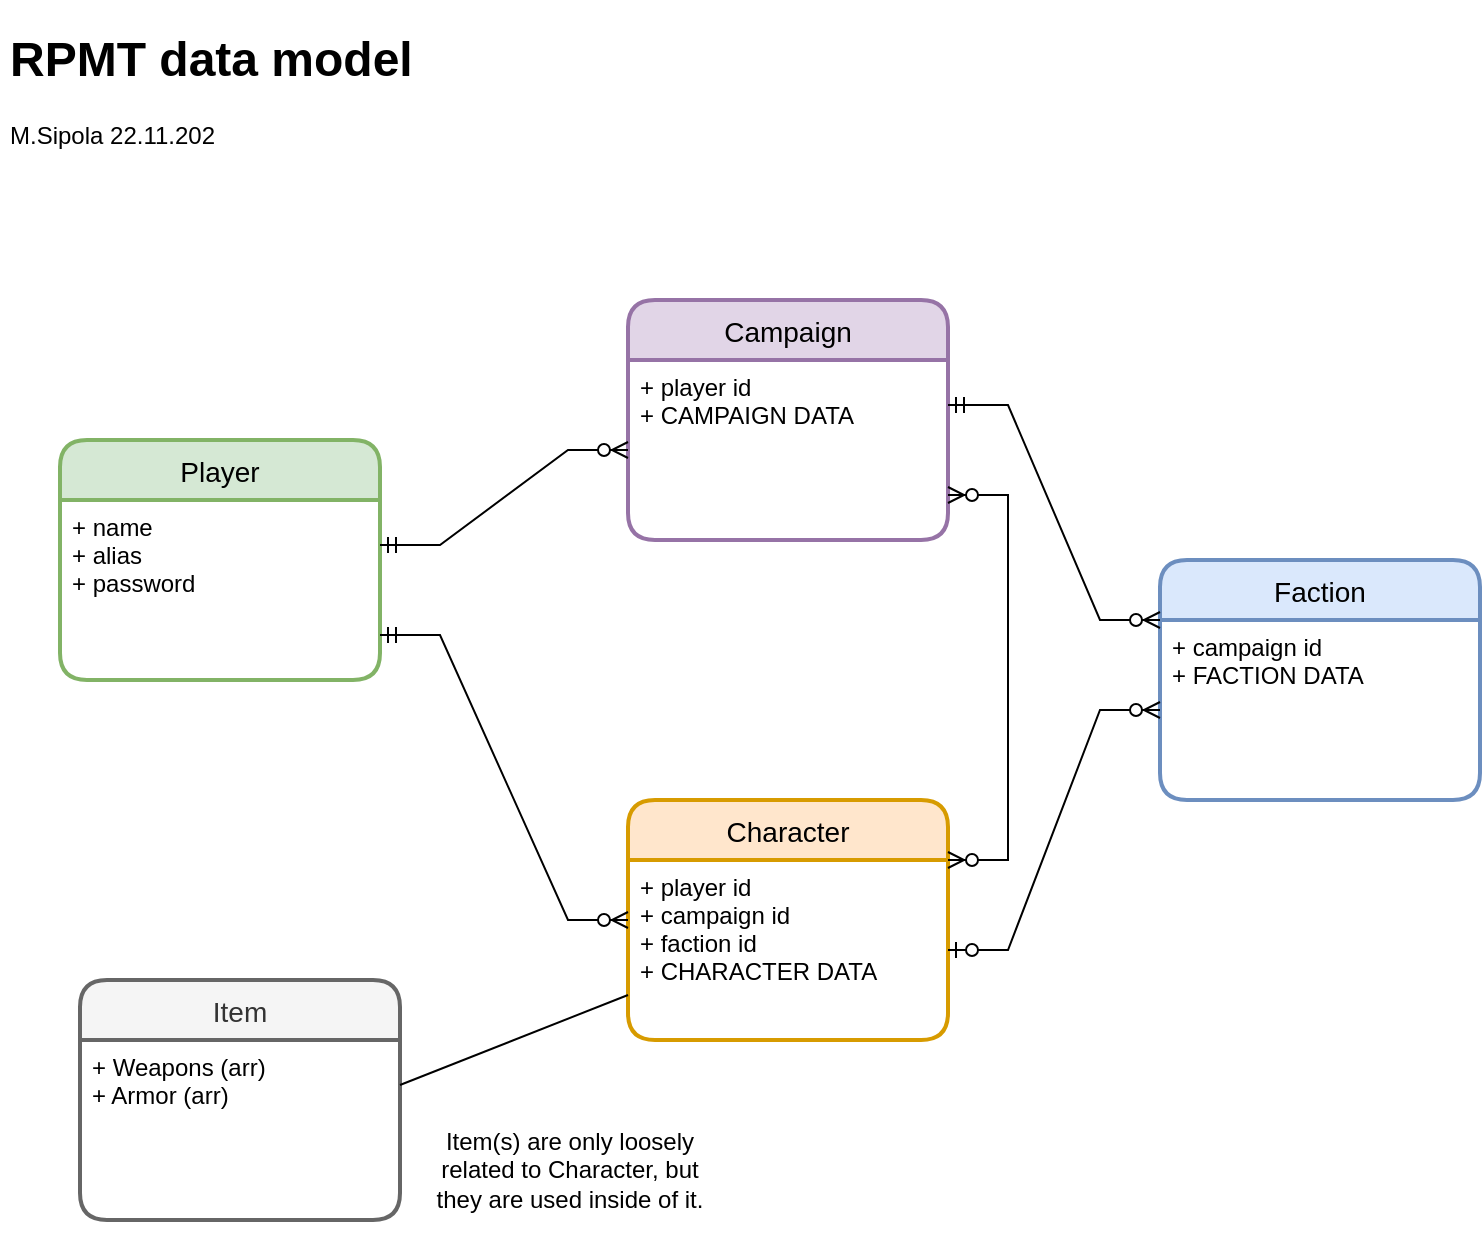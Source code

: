 <mxfile version="20.5.3" type="device"><diagram id="lduUcKleizrsMA88EMHk" name="Page-1"><mxGraphModel dx="782" dy="376" grid="1" gridSize="10" guides="1" tooltips="1" connect="1" arrows="1" fold="1" page="1" pageScale="1" pageWidth="827" pageHeight="1169" math="0" shadow="0"><root><mxCell id="0"/><mxCell id="1" parent="0"/><mxCell id="_LFFSHgpoTRW448dxj3p-1" value="Player" style="swimlane;childLayout=stackLayout;horizontal=1;startSize=30;horizontalStack=0;rounded=1;fontSize=14;fontStyle=0;strokeWidth=2;resizeParent=0;resizeLast=1;shadow=0;dashed=0;align=center;fillColor=#d5e8d4;strokeColor=#82b366;" parent="1" vertex="1"><mxGeometry x="50" y="220" width="160" height="120" as="geometry"/></mxCell><mxCell id="_LFFSHgpoTRW448dxj3p-2" value="+ name&#10;+ alias&#10;+ password" style="align=left;strokeColor=none;fillColor=none;spacingLeft=4;fontSize=12;verticalAlign=top;resizable=0;rotatable=0;part=1;" parent="_LFFSHgpoTRW448dxj3p-1" vertex="1"><mxGeometry y="30" width="160" height="90" as="geometry"/></mxCell><mxCell id="_LFFSHgpoTRW448dxj3p-3" value="Campaign" style="swimlane;childLayout=stackLayout;horizontal=1;startSize=30;horizontalStack=0;rounded=1;fontSize=14;fontStyle=0;strokeWidth=2;resizeParent=0;resizeLast=1;shadow=0;dashed=0;align=center;fillColor=#e1d5e7;strokeColor=#9673a6;" parent="1" vertex="1"><mxGeometry x="334" y="150" width="160" height="120" as="geometry"/></mxCell><mxCell id="_LFFSHgpoTRW448dxj3p-4" value="+ player id&#10;+ CAMPAIGN DATA" style="align=left;strokeColor=none;fillColor=none;spacingLeft=4;fontSize=12;verticalAlign=top;resizable=0;rotatable=0;part=1;" parent="_LFFSHgpoTRW448dxj3p-3" vertex="1"><mxGeometry y="30" width="160" height="90" as="geometry"/></mxCell><mxCell id="_LFFSHgpoTRW448dxj3p-5" value="Character" style="swimlane;childLayout=stackLayout;horizontal=1;startSize=30;horizontalStack=0;rounded=1;fontSize=14;fontStyle=0;strokeWidth=2;resizeParent=0;resizeLast=1;shadow=0;dashed=0;align=center;fillColor=#ffe6cc;strokeColor=#d79b00;" parent="1" vertex="1"><mxGeometry x="334" y="400" width="160" height="120" as="geometry"/></mxCell><mxCell id="_LFFSHgpoTRW448dxj3p-6" value="+ player id&#10;+ campaign id&#10;+ faction id&#10;+ CHARACTER DATA" style="align=left;strokeColor=none;fillColor=none;spacingLeft=4;fontSize=12;verticalAlign=top;resizable=0;rotatable=0;part=1;" parent="_LFFSHgpoTRW448dxj3p-5" vertex="1"><mxGeometry y="30" width="160" height="90" as="geometry"/></mxCell><mxCell id="_LFFSHgpoTRW448dxj3p-7" value="Item" style="swimlane;childLayout=stackLayout;horizontal=1;startSize=30;horizontalStack=0;rounded=1;fontSize=14;fontStyle=0;strokeWidth=2;resizeParent=0;resizeLast=1;shadow=0;dashed=0;align=center;fillColor=#f5f5f5;fontColor=#333333;strokeColor=#666666;" parent="1" vertex="1"><mxGeometry x="60" y="490" width="160" height="120" as="geometry"/></mxCell><mxCell id="_LFFSHgpoTRW448dxj3p-8" value="+ Weapons (arr)&#10;+ Armor (arr)" style="align=left;strokeColor=none;fillColor=none;spacingLeft=4;fontSize=12;verticalAlign=top;resizable=0;rotatable=0;part=1;" parent="_LFFSHgpoTRW448dxj3p-7" vertex="1"><mxGeometry y="30" width="160" height="90" as="geometry"/></mxCell><mxCell id="_LFFSHgpoTRW448dxj3p-15" value="Faction" style="swimlane;childLayout=stackLayout;horizontal=1;startSize=30;horizontalStack=0;rounded=1;fontSize=14;fontStyle=0;strokeWidth=2;resizeParent=0;resizeLast=1;shadow=0;dashed=0;align=center;fillColor=#dae8fc;strokeColor=#6c8ebf;" parent="1" vertex="1"><mxGeometry x="600" y="280" width="160" height="120" as="geometry"/></mxCell><mxCell id="_LFFSHgpoTRW448dxj3p-16" value="+ campaign id&#10;+ FACTION DATA" style="align=left;strokeColor=none;fillColor=none;spacingLeft=4;fontSize=12;verticalAlign=top;resizable=0;rotatable=0;part=1;" parent="_LFFSHgpoTRW448dxj3p-15" vertex="1"><mxGeometry y="30" width="160" height="90" as="geometry"/></mxCell><mxCell id="_LFFSHgpoTRW448dxj3p-19" value="&lt;h1&gt;RPMT data model&lt;/h1&gt;&lt;p&gt;M.Sipola 22.11.202&lt;/p&gt;" style="text;html=1;strokeColor=none;fillColor=none;spacing=5;spacingTop=-20;whiteSpace=wrap;overflow=hidden;rounded=0;" parent="1" vertex="1"><mxGeometry x="20" y="10" width="410" height="90" as="geometry"/></mxCell><mxCell id="_LFFSHgpoTRW448dxj3p-21" value="" style="edgeStyle=entityRelationEdgeStyle;fontSize=12;html=1;endArrow=ERzeroToMany;startArrow=ERmandOne;rounded=0;entryX=0;entryY=0.5;entryDx=0;entryDy=0;exitX=1;exitY=0.75;exitDx=0;exitDy=0;" parent="1" source="_LFFSHgpoTRW448dxj3p-2" target="_LFFSHgpoTRW448dxj3p-5" edge="1"><mxGeometry width="100" height="100" relative="1" as="geometry"><mxPoint x="210" y="360" as="sourcePoint"/><mxPoint x="310" y="260" as="targetPoint"/></mxGeometry></mxCell><mxCell id="_LFFSHgpoTRW448dxj3p-22" value="" style="edgeStyle=entityRelationEdgeStyle;fontSize=12;html=1;endArrow=ERzeroToMany;startArrow=ERmandOne;rounded=0;exitX=1;exitY=0.25;exitDx=0;exitDy=0;entryX=0;entryY=0.5;entryDx=0;entryDy=0;" parent="1" source="_LFFSHgpoTRW448dxj3p-2" target="_LFFSHgpoTRW448dxj3p-4" edge="1"><mxGeometry width="100" height="100" relative="1" as="geometry"><mxPoint x="300" y="310" as="sourcePoint"/><mxPoint x="400" y="210" as="targetPoint"/></mxGeometry></mxCell><mxCell id="_LFFSHgpoTRW448dxj3p-24" value="" style="endArrow=none;html=1;rounded=0;exitX=0;exitY=0.75;exitDx=0;exitDy=0;entryX=1;entryY=0.25;entryDx=0;entryDy=0;" parent="1" source="_LFFSHgpoTRW448dxj3p-6" target="_LFFSHgpoTRW448dxj3p-8" edge="1"><mxGeometry relative="1" as="geometry"><mxPoint x="540" y="360" as="sourcePoint"/><mxPoint x="700" y="360" as="targetPoint"/></mxGeometry></mxCell><mxCell id="_LFFSHgpoTRW448dxj3p-25" value="" style="edgeStyle=entityRelationEdgeStyle;fontSize=12;html=1;endArrow=ERzeroToMany;startArrow=ERmandOne;rounded=0;entryX=0;entryY=0;entryDx=0;entryDy=0;exitX=1;exitY=0.25;exitDx=0;exitDy=0;" parent="1" source="_LFFSHgpoTRW448dxj3p-4" target="_LFFSHgpoTRW448dxj3p-16" edge="1"><mxGeometry width="100" height="100" relative="1" as="geometry"><mxPoint x="570" y="410" as="sourcePoint"/><mxPoint x="670" y="310" as="targetPoint"/></mxGeometry></mxCell><mxCell id="_LFFSHgpoTRW448dxj3p-27" value="Item(s) are only loosely related to Character, but they are used inside of it." style="text;html=1;strokeColor=none;fillColor=none;align=center;verticalAlign=middle;whiteSpace=wrap;rounded=0;" parent="1" vertex="1"><mxGeometry x="230" y="550" width="150" height="70" as="geometry"/></mxCell><mxCell id="_LFFSHgpoTRW448dxj3p-28" value="" style="edgeStyle=entityRelationEdgeStyle;fontSize=12;html=1;endArrow=ERzeroToMany;endFill=1;startArrow=ERzeroToMany;rounded=0;exitX=1;exitY=0.75;exitDx=0;exitDy=0;entryX=1;entryY=0;entryDx=0;entryDy=0;" parent="1" source="_LFFSHgpoTRW448dxj3p-4" target="_LFFSHgpoTRW448dxj3p-6" edge="1"><mxGeometry width="100" height="100" relative="1" as="geometry"><mxPoint x="570" y="380" as="sourcePoint"/><mxPoint x="670" y="280" as="targetPoint"/></mxGeometry></mxCell><mxCell id="c2TXtQoVZ4aP8LasQIk5-1" value="" style="edgeStyle=entityRelationEdgeStyle;fontSize=12;html=1;endArrow=ERzeroToMany;startArrow=ERzeroToOne;rounded=0;entryX=0;entryY=0.5;entryDx=0;entryDy=0;" edge="1" parent="1" source="_LFFSHgpoTRW448dxj3p-6" target="_LFFSHgpoTRW448dxj3p-16"><mxGeometry width="100" height="100" relative="1" as="geometry"><mxPoint x="350" y="410" as="sourcePoint"/><mxPoint x="450" y="310" as="targetPoint"/></mxGeometry></mxCell></root></mxGraphModel></diagram></mxfile>